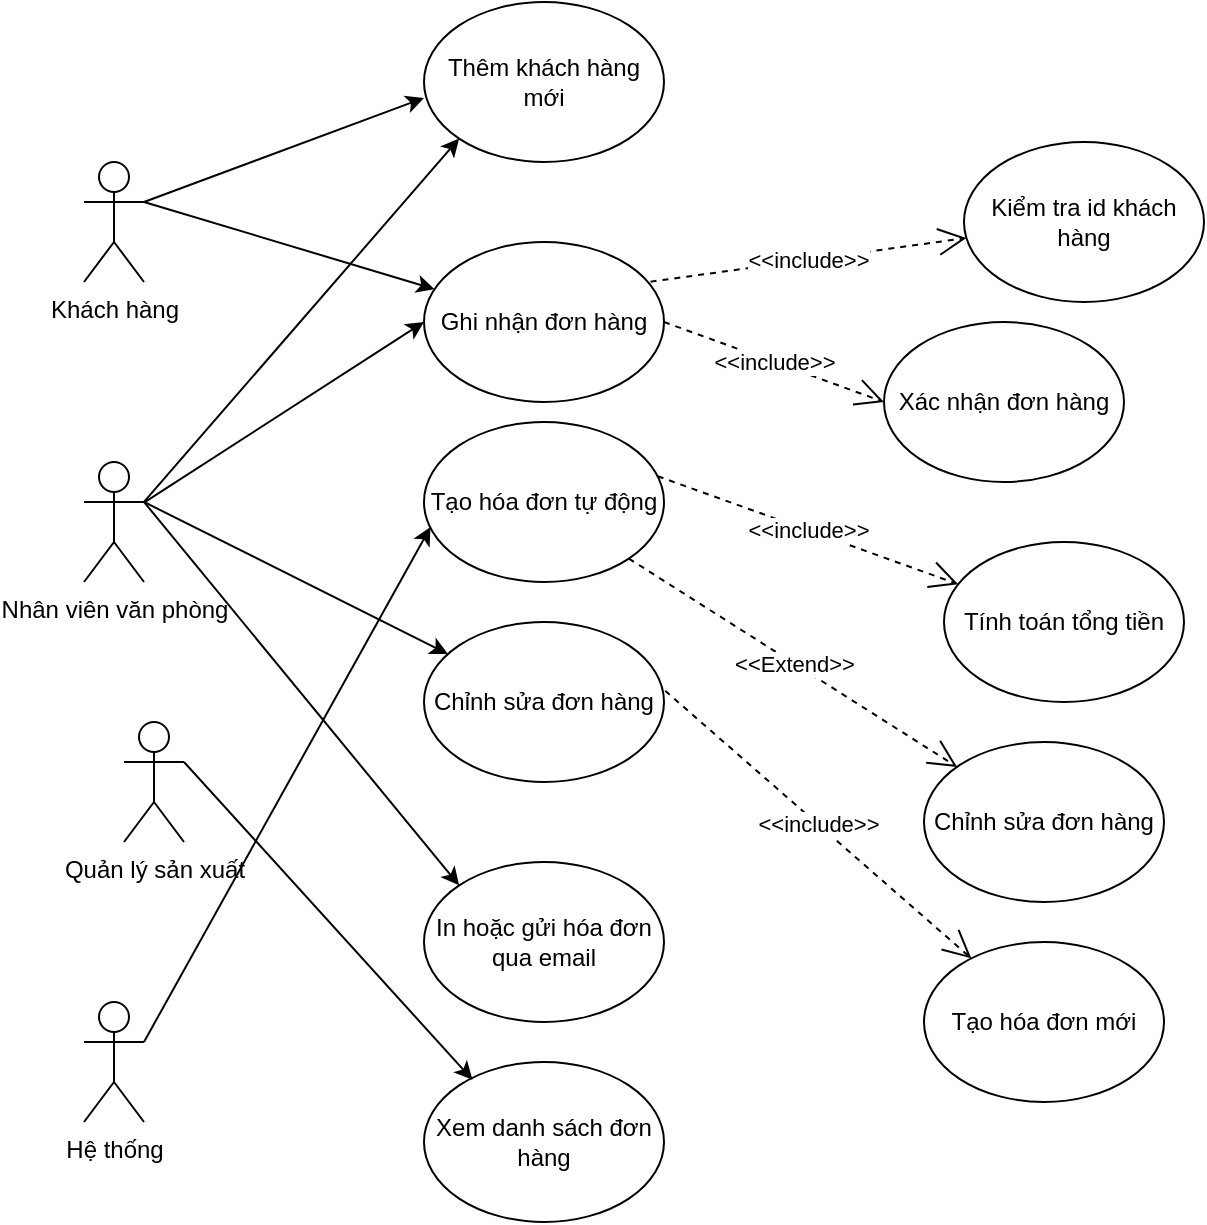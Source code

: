 <mxfile version="26.1.0">
  <diagram name="Page-1" id="FqVP2Kz7Vy-kTqScgBGe">
    <mxGraphModel dx="1304" dy="702" grid="1" gridSize="10" guides="1" tooltips="1" connect="1" arrows="1" fold="1" page="1" pageScale="1" pageWidth="850" pageHeight="1100" math="0" shadow="0">
      <root>
        <mxCell id="0" />
        <mxCell id="1" parent="0" />
        <mxCell id="7Zf0eA3XC2uxdwHDN1mc-1" value="Khách hàng" style="shape=umlActor;verticalLabelPosition=bottom;verticalAlign=top;html=1;outlineConnect=0;" vertex="1" parent="1">
          <mxGeometry x="190" y="310" width="30" height="60" as="geometry" />
        </mxCell>
        <mxCell id="7Zf0eA3XC2uxdwHDN1mc-2" value="Nhân viên văn phòng" style="shape=umlActor;verticalLabelPosition=bottom;verticalAlign=top;html=1;outlineConnect=0;" vertex="1" parent="1">
          <mxGeometry x="190" y="460" width="30" height="60" as="geometry" />
        </mxCell>
        <mxCell id="7Zf0eA3XC2uxdwHDN1mc-4" value="Quản lý sản xuất" style="shape=umlActor;verticalLabelPosition=bottom;verticalAlign=top;html=1;outlineConnect=0;" vertex="1" parent="1">
          <mxGeometry x="210" y="590" width="30" height="60" as="geometry" />
        </mxCell>
        <mxCell id="7Zf0eA3XC2uxdwHDN1mc-5" value="Hệ thống" style="shape=umlActor;verticalLabelPosition=bottom;verticalAlign=top;html=1;outlineConnect=0;" vertex="1" parent="1">
          <mxGeometry x="190" y="730" width="30" height="60" as="geometry" />
        </mxCell>
        <mxCell id="7Zf0eA3XC2uxdwHDN1mc-6" value="Thêm khách hàng mới" style="ellipse;whiteSpace=wrap;html=1;" vertex="1" parent="1">
          <mxGeometry x="360" y="230" width="120" height="80" as="geometry" />
        </mxCell>
        <mxCell id="7Zf0eA3XC2uxdwHDN1mc-7" value="Ghi nhận đơn hàng" style="ellipse;whiteSpace=wrap;html=1;" vertex="1" parent="1">
          <mxGeometry x="360" y="350" width="120" height="80" as="geometry" />
        </mxCell>
        <mxCell id="7Zf0eA3XC2uxdwHDN1mc-8" value="Tạo hóa đơn tự động " style="ellipse;whiteSpace=wrap;html=1;" vertex="1" parent="1">
          <mxGeometry x="360" y="440" width="120" height="80" as="geometry" />
        </mxCell>
        <mxCell id="7Zf0eA3XC2uxdwHDN1mc-9" value="Chỉnh sửa đơn hàng" style="ellipse;whiteSpace=wrap;html=1;" vertex="1" parent="1">
          <mxGeometry x="360" y="540" width="120" height="80" as="geometry" />
        </mxCell>
        <mxCell id="7Zf0eA3XC2uxdwHDN1mc-11" value="In hoặc gửi hóa đơn qua email" style="ellipse;whiteSpace=wrap;html=1;" vertex="1" parent="1">
          <mxGeometry x="360" y="660" width="120" height="80" as="geometry" />
        </mxCell>
        <mxCell id="7Zf0eA3XC2uxdwHDN1mc-12" value="Xem danh sách đơn hàng" style="ellipse;whiteSpace=wrap;html=1;" vertex="1" parent="1">
          <mxGeometry x="360" y="760" width="120" height="80" as="geometry" />
        </mxCell>
        <mxCell id="7Zf0eA3XC2uxdwHDN1mc-13" value="" style="endArrow=classic;html=1;rounded=0;exitX=1;exitY=0.333;exitDx=0;exitDy=0;exitPerimeter=0;entryX=0;entryY=0.6;entryDx=0;entryDy=0;entryPerimeter=0;" edge="1" parent="1" source="7Zf0eA3XC2uxdwHDN1mc-1" target="7Zf0eA3XC2uxdwHDN1mc-6">
          <mxGeometry width="50" height="50" relative="1" as="geometry">
            <mxPoint x="340" y="520" as="sourcePoint" />
            <mxPoint x="390" y="470" as="targetPoint" />
          </mxGeometry>
        </mxCell>
        <mxCell id="7Zf0eA3XC2uxdwHDN1mc-14" value="" style="endArrow=classic;html=1;rounded=0;exitX=1;exitY=0.333;exitDx=0;exitDy=0;exitPerimeter=0;" edge="1" parent="1" source="7Zf0eA3XC2uxdwHDN1mc-1" target="7Zf0eA3XC2uxdwHDN1mc-7">
          <mxGeometry width="50" height="50" relative="1" as="geometry">
            <mxPoint x="340" y="520" as="sourcePoint" />
            <mxPoint x="390" y="470" as="targetPoint" />
          </mxGeometry>
        </mxCell>
        <mxCell id="7Zf0eA3XC2uxdwHDN1mc-15" value="" style="endArrow=classic;html=1;rounded=0;exitX=1;exitY=0.333;exitDx=0;exitDy=0;exitPerimeter=0;entryX=0;entryY=1;entryDx=0;entryDy=0;" edge="1" parent="1" source="7Zf0eA3XC2uxdwHDN1mc-2" target="7Zf0eA3XC2uxdwHDN1mc-6">
          <mxGeometry width="50" height="50" relative="1" as="geometry">
            <mxPoint x="270" y="370" as="sourcePoint" />
            <mxPoint x="370" y="288" as="targetPoint" />
          </mxGeometry>
        </mxCell>
        <mxCell id="7Zf0eA3XC2uxdwHDN1mc-16" value="" style="endArrow=classic;html=1;rounded=0;entryX=0;entryY=0.5;entryDx=0;entryDy=0;" edge="1" parent="1" source="7Zf0eA3XC2uxdwHDN1mc-2" target="7Zf0eA3XC2uxdwHDN1mc-7">
          <mxGeometry width="50" height="50" relative="1" as="geometry">
            <mxPoint x="270" y="370" as="sourcePoint" />
            <mxPoint x="372" y="389" as="targetPoint" />
          </mxGeometry>
        </mxCell>
        <mxCell id="7Zf0eA3XC2uxdwHDN1mc-17" value="" style="endArrow=classic;html=1;rounded=0;exitX=1;exitY=0.333;exitDx=0;exitDy=0;exitPerimeter=0;" edge="1" parent="1" source="7Zf0eA3XC2uxdwHDN1mc-2" target="7Zf0eA3XC2uxdwHDN1mc-9">
          <mxGeometry width="50" height="50" relative="1" as="geometry">
            <mxPoint x="340" y="520" as="sourcePoint" />
            <mxPoint x="390" y="470" as="targetPoint" />
          </mxGeometry>
        </mxCell>
        <mxCell id="7Zf0eA3XC2uxdwHDN1mc-18" value="" style="endArrow=classic;html=1;rounded=0;exitX=1;exitY=0.333;exitDx=0;exitDy=0;exitPerimeter=0;entryX=0;entryY=0;entryDx=0;entryDy=0;" edge="1" parent="1" source="7Zf0eA3XC2uxdwHDN1mc-2" target="7Zf0eA3XC2uxdwHDN1mc-11">
          <mxGeometry width="50" height="50" relative="1" as="geometry">
            <mxPoint x="290" y="550" as="sourcePoint" />
            <mxPoint x="340" y="500" as="targetPoint" />
          </mxGeometry>
        </mxCell>
        <mxCell id="7Zf0eA3XC2uxdwHDN1mc-19" value="" style="endArrow=classic;html=1;rounded=0;entryX=0.202;entryY=0.111;entryDx=0;entryDy=0;entryPerimeter=0;exitX=1;exitY=0.333;exitDx=0;exitDy=0;exitPerimeter=0;" edge="1" parent="1" source="7Zf0eA3XC2uxdwHDN1mc-4" target="7Zf0eA3XC2uxdwHDN1mc-12">
          <mxGeometry width="50" height="50" relative="1" as="geometry">
            <mxPoint x="290" y="550" as="sourcePoint" />
            <mxPoint x="340" y="500" as="targetPoint" />
          </mxGeometry>
        </mxCell>
        <mxCell id="7Zf0eA3XC2uxdwHDN1mc-22" value="" style="endArrow=classic;html=1;rounded=0;entryX=0.027;entryY=0.657;entryDx=0;entryDy=0;entryPerimeter=0;exitX=1;exitY=0.333;exitDx=0;exitDy=0;exitPerimeter=0;" edge="1" parent="1" source="7Zf0eA3XC2uxdwHDN1mc-5" target="7Zf0eA3XC2uxdwHDN1mc-8">
          <mxGeometry width="50" height="50" relative="1" as="geometry">
            <mxPoint x="290" y="550" as="sourcePoint" />
            <mxPoint x="340" y="500" as="targetPoint" />
          </mxGeometry>
        </mxCell>
        <mxCell id="7Zf0eA3XC2uxdwHDN1mc-23" value="Kiểm tra id khách hàng" style="ellipse;whiteSpace=wrap;html=1;" vertex="1" parent="1">
          <mxGeometry x="630" y="300" width="120" height="80" as="geometry" />
        </mxCell>
        <mxCell id="7Zf0eA3XC2uxdwHDN1mc-24" value="&amp;lt;&amp;lt;include&amp;gt;&amp;gt;" style="endArrow=open;endSize=12;dashed=1;html=1;rounded=0;exitX=0.944;exitY=0.248;exitDx=0;exitDy=0;exitPerimeter=0;" edge="1" parent="1" source="7Zf0eA3XC2uxdwHDN1mc-7" target="7Zf0eA3XC2uxdwHDN1mc-23">
          <mxGeometry width="160" relative="1" as="geometry">
            <mxPoint x="470" y="299" as="sourcePoint" />
            <mxPoint x="711" y="586" as="targetPoint" />
          </mxGeometry>
        </mxCell>
        <mxCell id="7Zf0eA3XC2uxdwHDN1mc-26" value="Xác nhận đơn hàng" style="ellipse;whiteSpace=wrap;html=1;" vertex="1" parent="1">
          <mxGeometry x="590" y="390" width="120" height="80" as="geometry" />
        </mxCell>
        <mxCell id="7Zf0eA3XC2uxdwHDN1mc-27" value="&amp;lt;&amp;lt;include&amp;gt;&amp;gt;" style="endArrow=open;endSize=12;dashed=1;html=1;rounded=0;exitX=1;exitY=0.5;exitDx=0;exitDy=0;entryX=0;entryY=0.5;entryDx=0;entryDy=0;" edge="1" parent="1" source="7Zf0eA3XC2uxdwHDN1mc-7" target="7Zf0eA3XC2uxdwHDN1mc-26">
          <mxGeometry width="160" relative="1" as="geometry">
            <mxPoint x="483" y="380" as="sourcePoint" />
            <mxPoint x="641" y="358" as="targetPoint" />
          </mxGeometry>
        </mxCell>
        <mxCell id="7Zf0eA3XC2uxdwHDN1mc-28" value="Tính toán tổng tiền" style="ellipse;whiteSpace=wrap;html=1;" vertex="1" parent="1">
          <mxGeometry x="620" y="500" width="120" height="80" as="geometry" />
        </mxCell>
        <mxCell id="7Zf0eA3XC2uxdwHDN1mc-29" value="&amp;lt;&amp;lt;include&amp;gt;&amp;gt;" style="endArrow=open;endSize=12;dashed=1;html=1;rounded=0;exitX=0.974;exitY=0.339;exitDx=0;exitDy=0;exitPerimeter=0;" edge="1" parent="1" source="7Zf0eA3XC2uxdwHDN1mc-8" target="7Zf0eA3XC2uxdwHDN1mc-28">
          <mxGeometry width="160" relative="1" as="geometry">
            <mxPoint x="483" y="380" as="sourcePoint" />
            <mxPoint x="641" y="358" as="targetPoint" />
          </mxGeometry>
        </mxCell>
        <mxCell id="7Zf0eA3XC2uxdwHDN1mc-30" value="&amp;lt;&amp;lt;Extend&amp;gt;&amp;gt;" style="endArrow=open;endSize=12;dashed=1;html=1;rounded=0;exitX=1;exitY=1;exitDx=0;exitDy=0;" edge="1" parent="1" source="7Zf0eA3XC2uxdwHDN1mc-8" target="7Zf0eA3XC2uxdwHDN1mc-31">
          <mxGeometry x="0.001" width="160" relative="1" as="geometry">
            <mxPoint x="407" y="328" as="sourcePoint" />
            <mxPoint x="570" y="570" as="targetPoint" />
            <mxPoint as="offset" />
          </mxGeometry>
        </mxCell>
        <mxCell id="7Zf0eA3XC2uxdwHDN1mc-31" value="Chỉnh sửa đơn hàng" style="ellipse;whiteSpace=wrap;html=1;" vertex="1" parent="1">
          <mxGeometry x="610" y="600" width="120" height="80" as="geometry" />
        </mxCell>
        <mxCell id="7Zf0eA3XC2uxdwHDN1mc-32" value="Tạo hóa đơn mới" style="ellipse;whiteSpace=wrap;html=1;" vertex="1" parent="1">
          <mxGeometry x="610" y="700" width="120" height="80" as="geometry" />
        </mxCell>
        <mxCell id="7Zf0eA3XC2uxdwHDN1mc-33" value="&amp;lt;&amp;lt;include&amp;gt;&amp;gt;" style="endArrow=open;endSize=12;dashed=1;html=1;rounded=0;exitX=1.005;exitY=0.43;exitDx=0;exitDy=0;exitPerimeter=0;" edge="1" parent="1" source="7Zf0eA3XC2uxdwHDN1mc-9" target="7Zf0eA3XC2uxdwHDN1mc-32">
          <mxGeometry width="160" relative="1" as="geometry">
            <mxPoint x="487" y="477" as="sourcePoint" />
            <mxPoint x="637" y="531" as="targetPoint" />
          </mxGeometry>
        </mxCell>
      </root>
    </mxGraphModel>
  </diagram>
</mxfile>
